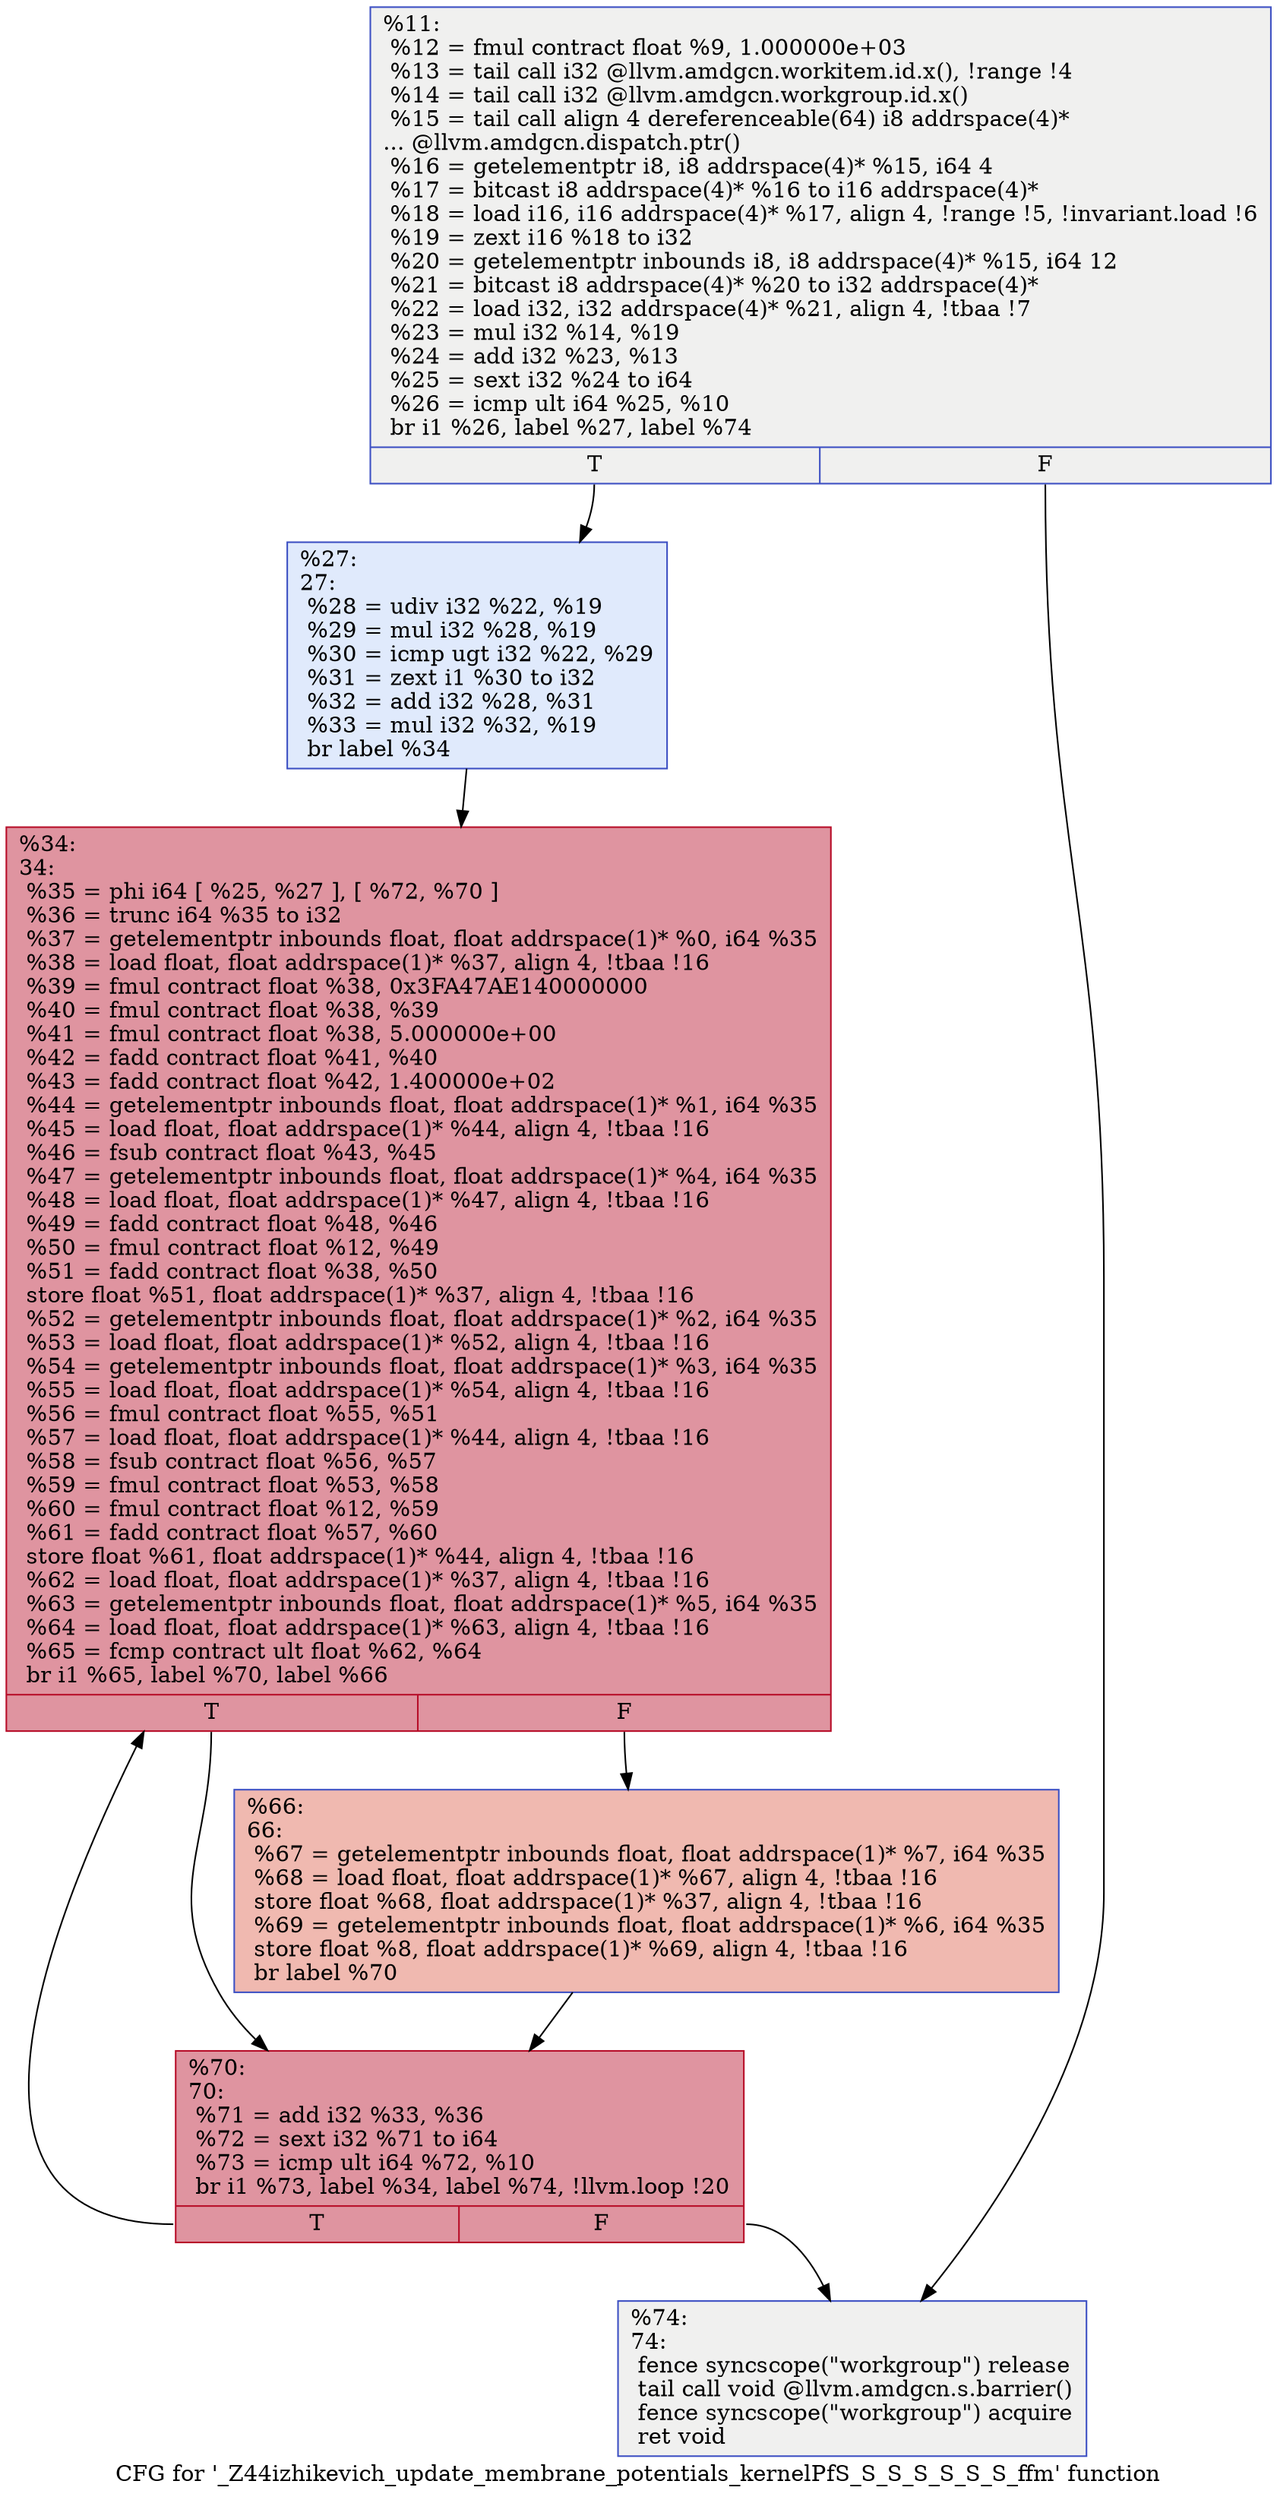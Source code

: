 digraph "CFG for '_Z44izhikevich_update_membrane_potentials_kernelPfS_S_S_S_S_S_S_ffm' function" {
	label="CFG for '_Z44izhikevich_update_membrane_potentials_kernelPfS_S_S_S_S_S_S_ffm' function";

	Node0x5acc490 [shape=record,color="#3d50c3ff", style=filled, fillcolor="#dedcdb70",label="{%11:\l  %12 = fmul contract float %9, 1.000000e+03\l  %13 = tail call i32 @llvm.amdgcn.workitem.id.x(), !range !4\l  %14 = tail call i32 @llvm.amdgcn.workgroup.id.x()\l  %15 = tail call align 4 dereferenceable(64) i8 addrspace(4)*\l... @llvm.amdgcn.dispatch.ptr()\l  %16 = getelementptr i8, i8 addrspace(4)* %15, i64 4\l  %17 = bitcast i8 addrspace(4)* %16 to i16 addrspace(4)*\l  %18 = load i16, i16 addrspace(4)* %17, align 4, !range !5, !invariant.load !6\l  %19 = zext i16 %18 to i32\l  %20 = getelementptr inbounds i8, i8 addrspace(4)* %15, i64 12\l  %21 = bitcast i8 addrspace(4)* %20 to i32 addrspace(4)*\l  %22 = load i32, i32 addrspace(4)* %21, align 4, !tbaa !7\l  %23 = mul i32 %14, %19\l  %24 = add i32 %23, %13\l  %25 = sext i32 %24 to i64\l  %26 = icmp ult i64 %25, %10\l  br i1 %26, label %27, label %74\l|{<s0>T|<s1>F}}"];
	Node0x5acc490:s0 -> Node0x5acfe30;
	Node0x5acc490:s1 -> Node0x5acfec0;
	Node0x5acfe30 [shape=record,color="#3d50c3ff", style=filled, fillcolor="#b9d0f970",label="{%27:\l27:                                               \l  %28 = udiv i32 %22, %19\l  %29 = mul i32 %28, %19\l  %30 = icmp ugt i32 %22, %29\l  %31 = zext i1 %30 to i32\l  %32 = add i32 %28, %31\l  %33 = mul i32 %32, %19\l  br label %34\l}"];
	Node0x5acfe30 -> Node0x5acf4a0;
	Node0x5acf4a0 [shape=record,color="#b70d28ff", style=filled, fillcolor="#b70d2870",label="{%34:\l34:                                               \l  %35 = phi i64 [ %25, %27 ], [ %72, %70 ]\l  %36 = trunc i64 %35 to i32\l  %37 = getelementptr inbounds float, float addrspace(1)* %0, i64 %35\l  %38 = load float, float addrspace(1)* %37, align 4, !tbaa !16\l  %39 = fmul contract float %38, 0x3FA47AE140000000\l  %40 = fmul contract float %38, %39\l  %41 = fmul contract float %38, 5.000000e+00\l  %42 = fadd contract float %41, %40\l  %43 = fadd contract float %42, 1.400000e+02\l  %44 = getelementptr inbounds float, float addrspace(1)* %1, i64 %35\l  %45 = load float, float addrspace(1)* %44, align 4, !tbaa !16\l  %46 = fsub contract float %43, %45\l  %47 = getelementptr inbounds float, float addrspace(1)* %4, i64 %35\l  %48 = load float, float addrspace(1)* %47, align 4, !tbaa !16\l  %49 = fadd contract float %48, %46\l  %50 = fmul contract float %12, %49\l  %51 = fadd contract float %38, %50\l  store float %51, float addrspace(1)* %37, align 4, !tbaa !16\l  %52 = getelementptr inbounds float, float addrspace(1)* %2, i64 %35\l  %53 = load float, float addrspace(1)* %52, align 4, !tbaa !16\l  %54 = getelementptr inbounds float, float addrspace(1)* %3, i64 %35\l  %55 = load float, float addrspace(1)* %54, align 4, !tbaa !16\l  %56 = fmul contract float %55, %51\l  %57 = load float, float addrspace(1)* %44, align 4, !tbaa !16\l  %58 = fsub contract float %56, %57\l  %59 = fmul contract float %53, %58\l  %60 = fmul contract float %12, %59\l  %61 = fadd contract float %57, %60\l  store float %61, float addrspace(1)* %44, align 4, !tbaa !16\l  %62 = load float, float addrspace(1)* %37, align 4, !tbaa !16\l  %63 = getelementptr inbounds float, float addrspace(1)* %5, i64 %35\l  %64 = load float, float addrspace(1)* %63, align 4, !tbaa !16\l  %65 = fcmp contract ult float %62, %64\l  br i1 %65, label %70, label %66\l|{<s0>T|<s1>F}}"];
	Node0x5acf4a0:s0 -> Node0x5ad0530;
	Node0x5acf4a0:s1 -> Node0x5ad0340;
	Node0x5ad0340 [shape=record,color="#3d50c3ff", style=filled, fillcolor="#de614d70",label="{%66:\l66:                                               \l  %67 = getelementptr inbounds float, float addrspace(1)* %7, i64 %35\l  %68 = load float, float addrspace(1)* %67, align 4, !tbaa !16\l  store float %68, float addrspace(1)* %37, align 4, !tbaa !16\l  %69 = getelementptr inbounds float, float addrspace(1)* %6, i64 %35\l  store float %8, float addrspace(1)* %69, align 4, !tbaa !16\l  br label %70\l}"];
	Node0x5ad0340 -> Node0x5ad0530;
	Node0x5ad0530 [shape=record,color="#b70d28ff", style=filled, fillcolor="#b70d2870",label="{%70:\l70:                                               \l  %71 = add i32 %33, %36\l  %72 = sext i32 %71 to i64\l  %73 = icmp ult i64 %72, %10\l  br i1 %73, label %34, label %74, !llvm.loop !20\l|{<s0>T|<s1>F}}"];
	Node0x5ad0530:s0 -> Node0x5acf4a0;
	Node0x5ad0530:s1 -> Node0x5acfec0;
	Node0x5acfec0 [shape=record,color="#3d50c3ff", style=filled, fillcolor="#dedcdb70",label="{%74:\l74:                                               \l  fence syncscope(\"workgroup\") release\l  tail call void @llvm.amdgcn.s.barrier()\l  fence syncscope(\"workgroup\") acquire\l  ret void\l}"];
}
